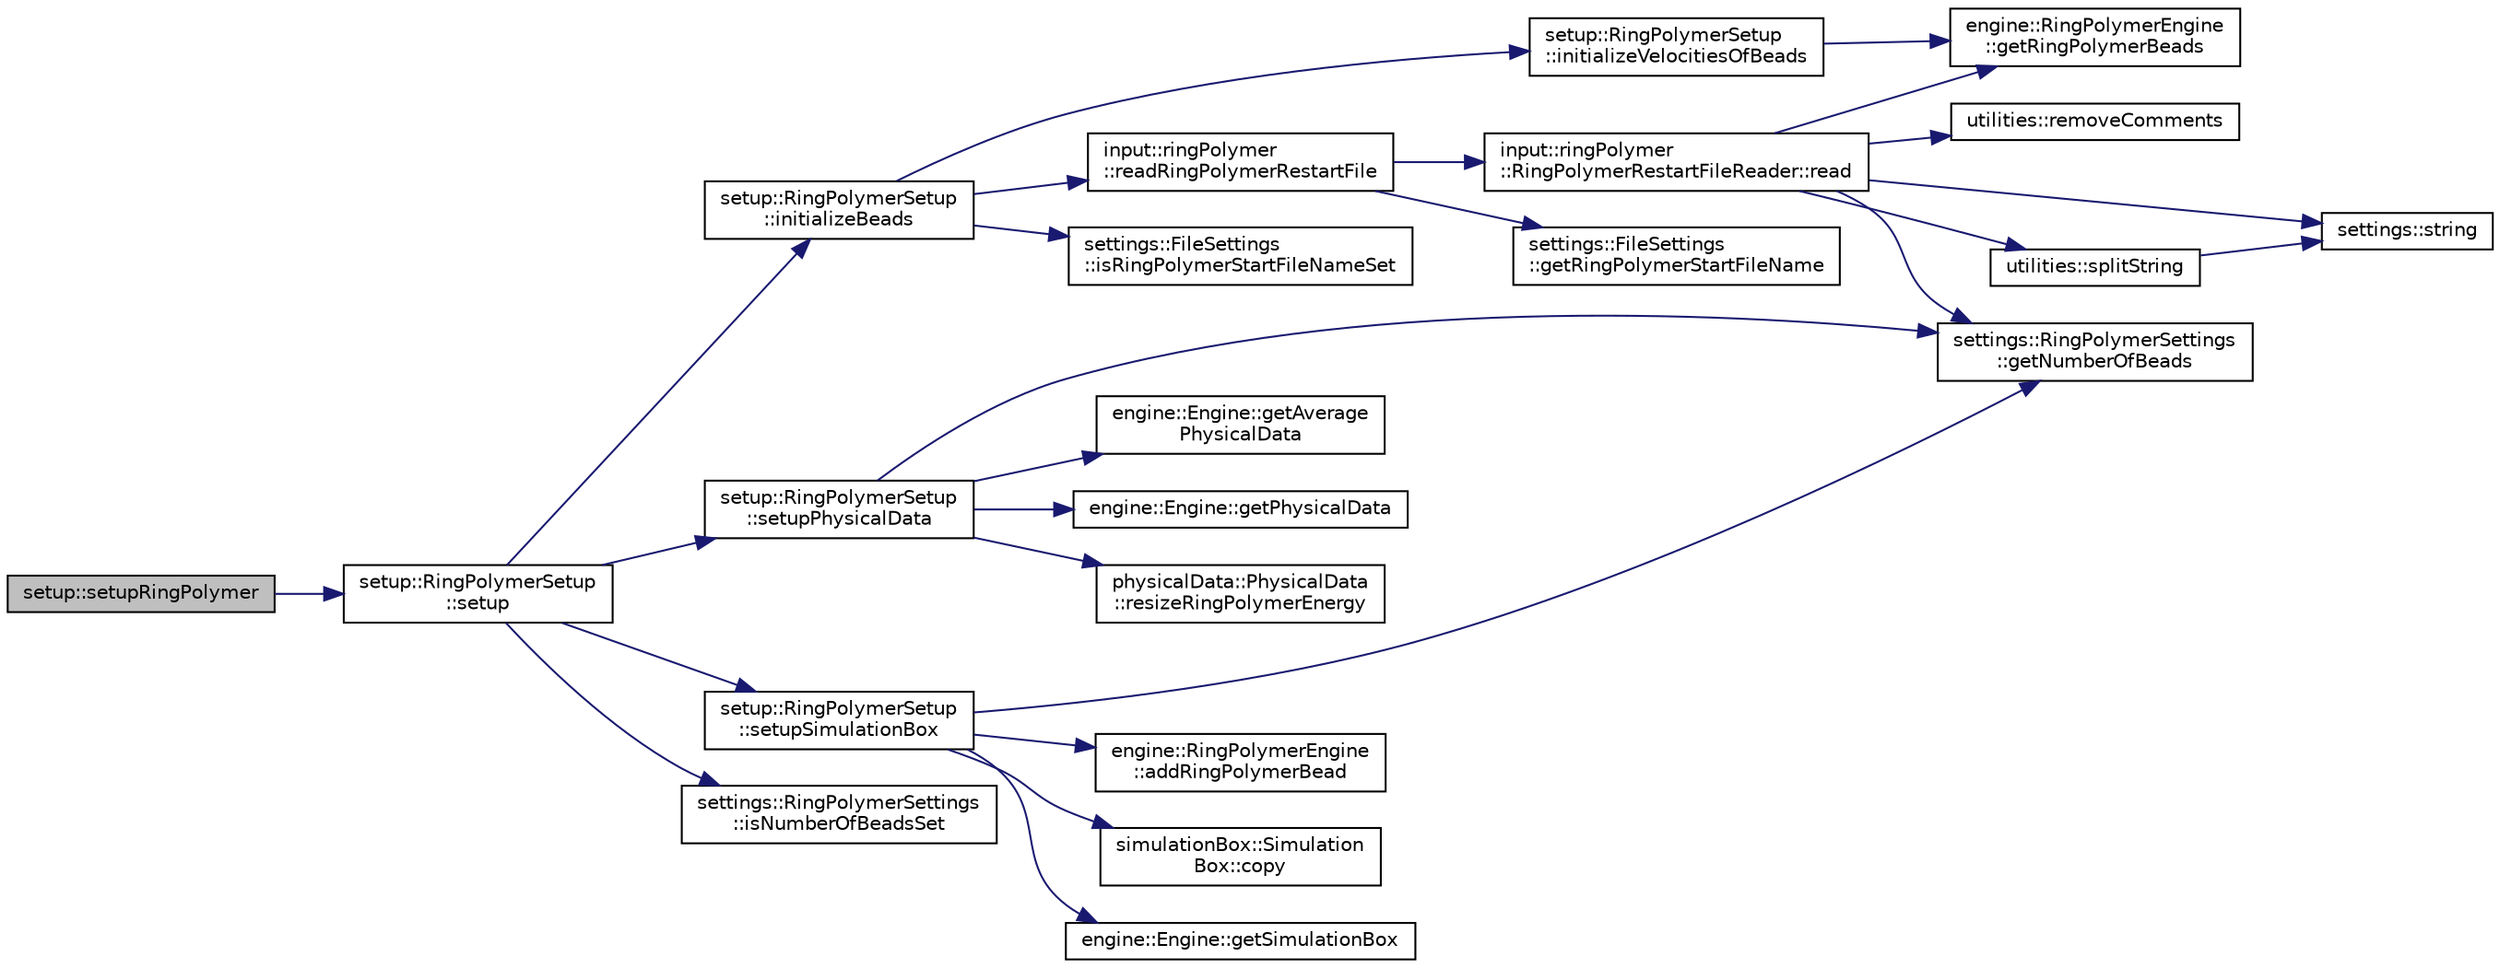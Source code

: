 digraph "setup::setupRingPolymer"
{
 // LATEX_PDF_SIZE
  edge [fontname="Helvetica",fontsize="10",labelfontname="Helvetica",labelfontsize="10"];
  node [fontname="Helvetica",fontsize="10",shape=record];
  rankdir="LR";
  Node1 [label="setup::setupRingPolymer",height=0.2,width=0.4,color="black", fillcolor="grey75", style="filled", fontcolor="black",tooltip="wrapper to build RingPolymerSetup object and call setup"];
  Node1 -> Node2 [color="midnightblue",fontsize="10",style="solid",fontname="Helvetica"];
  Node2 [label="setup::RingPolymerSetup\l::setup",height=0.2,width=0.4,color="black", fillcolor="white", style="filled",URL="$classsetup_1_1RingPolymerSetup.html#a836034b70e7f2d0e4c9a8d6f5fb5ded4",tooltip="setup a ring polymer simulation"];
  Node2 -> Node3 [color="midnightblue",fontsize="10",style="solid",fontname="Helvetica"];
  Node3 [label="setup::RingPolymerSetup\l::initializeBeads",height=0.2,width=0.4,color="black", fillcolor="white", style="filled",URL="$classsetup_1_1RingPolymerSetup.html#a9c67a171a9599dfaf523ea8028f3edce",tooltip="initialize beads for ring polymer simulation"];
  Node3 -> Node4 [color="midnightblue",fontsize="10",style="solid",fontname="Helvetica"];
  Node4 [label="setup::RingPolymerSetup\l::initializeVelocitiesOfBeads",height=0.2,width=0.4,color="black", fillcolor="white", style="filled",URL="$classsetup_1_1RingPolymerSetup.html#a90db5090d126cf8a2f71a8ff754ea13e",tooltip=" "];
  Node4 -> Node5 [color="midnightblue",fontsize="10",style="solid",fontname="Helvetica"];
  Node5 [label="engine::RingPolymerEngine\l::getRingPolymerBeads",height=0.2,width=0.4,color="black", fillcolor="white", style="filled",URL="$classengine_1_1RingPolymerEngine.html#aae037558a8367aede7daa7eff5038961",tooltip=" "];
  Node3 -> Node6 [color="midnightblue",fontsize="10",style="solid",fontname="Helvetica"];
  Node6 [label="settings::FileSettings\l::isRingPolymerStartFileNameSet",height=0.2,width=0.4,color="black", fillcolor="white", style="filled",URL="$classsettings_1_1FileSettings.html#ae0bdc468d5e7c32ac88c1dc12b149ac7",tooltip=" "];
  Node3 -> Node7 [color="midnightblue",fontsize="10",style="solid",fontname="Helvetica"];
  Node7 [label="input::ringPolymer\l::readRingPolymerRestartFile",height=0.2,width=0.4,color="black", fillcolor="white", style="filled",URL="$namespaceinput_1_1ringPolymer.html#a69f44572a938c80f7c1dfeaf9b5da282",tooltip="wrapper function to construct a RingPolymerRestartFileReader object and call the read function"];
  Node7 -> Node8 [color="midnightblue",fontsize="10",style="solid",fontname="Helvetica"];
  Node8 [label="settings::FileSettings\l::getRingPolymerStartFileName",height=0.2,width=0.4,color="black", fillcolor="white", style="filled",URL="$classsettings_1_1FileSettings.html#a836906e32257dbf30879cc179cc7440e",tooltip=" "];
  Node7 -> Node9 [color="midnightblue",fontsize="10",style="solid",fontname="Helvetica"];
  Node9 [label="input::ringPolymer\l::RingPolymerRestartFileReader::read",height=0.2,width=0.4,color="black", fillcolor="white", style="filled",URL="$classinput_1_1ringPolymer_1_1RingPolymerRestartFileReader.html#ae9514b3b3e654e16796e8afba89aa269",tooltip="Reads a .rpmd.rst file sets the ring polymer beads in the engine."];
  Node9 -> Node10 [color="midnightblue",fontsize="10",style="solid",fontname="Helvetica"];
  Node10 [label="settings::RingPolymerSettings\l::getNumberOfBeads",height=0.2,width=0.4,color="black", fillcolor="white", style="filled",URL="$classsettings_1_1RingPolymerSettings.html#a533e679cc70a74bb935fde57ed96982a",tooltip=" "];
  Node9 -> Node5 [color="midnightblue",fontsize="10",style="solid",fontname="Helvetica"];
  Node9 -> Node11 [color="midnightblue",fontsize="10",style="solid",fontname="Helvetica"];
  Node11 [label="utilities::removeComments",height=0.2,width=0.4,color="black", fillcolor="white", style="filled",URL="$namespaceutilities.html#abbd684a64c3b01b9a51b4fb24c072d8c",tooltip="Removes comments from a line."];
  Node9 -> Node12 [color="midnightblue",fontsize="10",style="solid",fontname="Helvetica"];
  Node12 [label="utilities::splitString",height=0.2,width=0.4,color="black", fillcolor="white", style="filled",URL="$namespaceutilities.html#ab4b979e912d61a56489383f2757613b0",tooltip="Splits a string into a vector of strings at every whitespace."];
  Node12 -> Node13 [color="midnightblue",fontsize="10",style="solid",fontname="Helvetica"];
  Node13 [label="settings::string",height=0.2,width=0.4,color="black", fillcolor="white", style="filled",URL="$namespacesettings.html#a25810432631a237804b3241be4305787",tooltip="return string of manostatType"];
  Node9 -> Node13 [color="midnightblue",fontsize="10",style="solid",fontname="Helvetica"];
  Node2 -> Node14 [color="midnightblue",fontsize="10",style="solid",fontname="Helvetica"];
  Node14 [label="settings::RingPolymerSettings\l::isNumberOfBeadsSet",height=0.2,width=0.4,color="black", fillcolor="white", style="filled",URL="$classsettings_1_1RingPolymerSettings.html#a089105a66708d7e21bb48853aa19200c",tooltip=" "];
  Node2 -> Node15 [color="midnightblue",fontsize="10",style="solid",fontname="Helvetica"];
  Node15 [label="setup::RingPolymerSetup\l::setupPhysicalData",height=0.2,width=0.4,color="black", fillcolor="white", style="filled",URL="$classsetup_1_1RingPolymerSetup.html#a816518905b855e8fe31220379bf178f0",tooltip="setup physical data for ring polymer simulation"];
  Node15 -> Node16 [color="midnightblue",fontsize="10",style="solid",fontname="Helvetica"];
  Node16 [label="engine::Engine::getAverage\lPhysicalData",height=0.2,width=0.4,color="black", fillcolor="white", style="filled",URL="$classengine_1_1Engine.html#a8a759a73db0b774ae49b0c68fd7137f8",tooltip=" "];
  Node15 -> Node10 [color="midnightblue",fontsize="10",style="solid",fontname="Helvetica"];
  Node15 -> Node17 [color="midnightblue",fontsize="10",style="solid",fontname="Helvetica"];
  Node17 [label="engine::Engine::getPhysicalData",height=0.2,width=0.4,color="black", fillcolor="white", style="filled",URL="$classengine_1_1Engine.html#a353a05a46d69bd73ed41c2767cee1f20",tooltip=" "];
  Node15 -> Node18 [color="midnightblue",fontsize="10",style="solid",fontname="Helvetica"];
  Node18 [label="physicalData::PhysicalData\l::resizeRingPolymerEnergy",height=0.2,width=0.4,color="black", fillcolor="white", style="filled",URL="$classphysicalData_1_1PhysicalData.html#ad84464c25025e58602af09ddd3edc90c",tooltip=" "];
  Node2 -> Node19 [color="midnightblue",fontsize="10",style="solid",fontname="Helvetica"];
  Node19 [label="setup::RingPolymerSetup\l::setupSimulationBox",height=0.2,width=0.4,color="black", fillcolor="white", style="filled",URL="$classsetup_1_1RingPolymerSetup.html#a2d2b6d920e643dfb78f055035d59a57a",tooltip="setup simulation box for ring polymer simulation"];
  Node19 -> Node20 [color="midnightblue",fontsize="10",style="solid",fontname="Helvetica"];
  Node20 [label="engine::RingPolymerEngine\l::addRingPolymerBead",height=0.2,width=0.4,color="black", fillcolor="white", style="filled",URL="$classengine_1_1RingPolymerEngine.html#a4c7cf6f3c53a768dd8f7989e607d9912",tooltip=" "];
  Node19 -> Node21 [color="midnightblue",fontsize="10",style="solid",fontname="Helvetica"];
  Node21 [label="simulationBox::Simulation\lBox::copy",height=0.2,width=0.4,color="black", fillcolor="white", style="filled",URL="$classsimulationBox_1_1SimulationBox.html#afb8665d44758d8b668cb97eaa30d3772",tooltip="copy simulationBox object this"];
  Node19 -> Node10 [color="midnightblue",fontsize="10",style="solid",fontname="Helvetica"];
  Node19 -> Node22 [color="midnightblue",fontsize="10",style="solid",fontname="Helvetica"];
  Node22 [label="engine::Engine::getSimulationBox",height=0.2,width=0.4,color="black", fillcolor="white", style="filled",URL="$classengine_1_1Engine.html#ace473cd47266e64aee716132e724bfbc",tooltip=" "];
}
